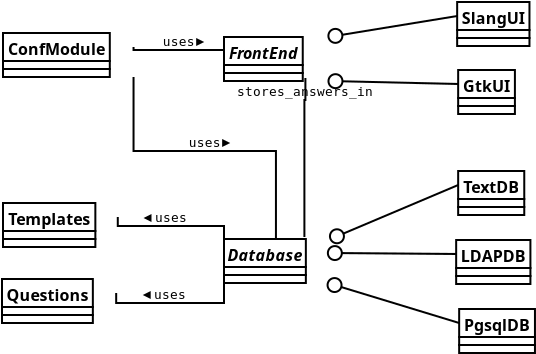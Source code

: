 <?xml version="1.0"?>
<diagram xmlns:dia="http://www.lysator.liu.se/~alla/dia/">
  <diagramdata>
    <attribute name="background">
      <color val="#ffffff"/>
    </attribute>
    <attribute name="paper">
      <composite type="paper">
        <attribute name="name">
          <string>#A4#</string>
        </attribute>
        <attribute name="tmargin">
          <real val="2.82"/>
        </attribute>
        <attribute name="bmargin">
          <real val="2.82"/>
        </attribute>
        <attribute name="lmargin">
          <real val="2.82"/>
        </attribute>
        <attribute name="rmargin">
          <real val="2.82"/>
        </attribute>
        <attribute name="is_portrait">
          <boolean val="true"/>
        </attribute>
        <attribute name="scaling">
          <real val="1"/>
        </attribute>
        <attribute name="fitto">
          <boolean val="false"/>
        </attribute>
      </composite>
    </attribute>
    <attribute name="grid">
      <composite type="grid">
        <attribute name="width_x">
          <real val="1"/>
        </attribute>
        <attribute name="width_y">
          <real val="1"/>
        </attribute>
        <attribute name="visible_x">
          <int val="1"/>
        </attribute>
        <attribute name="visible_y">
          <int val="1"/>
        </attribute>
      </composite>
    </attribute>
    <attribute name="guides">
      <composite type="guides">
        <attribute name="hguides"/>
        <attribute name="vguides"/>
      </composite>
    </attribute>
  </diagramdata>
  <layer name="Background" visible="true">
    <object type="UML - Class" version="0" id="O0">
      <attribute name="obj_pos">
        <point val="-5.95,2.4"/>
      </attribute>
      <attribute name="obj_bb">
        <rectangle val="-6,2.35;0.718,4.65"/>
      </attribute>
      <attribute name="elem_corner">
        <point val="-5.95,2.4"/>
      </attribute>
      <attribute name="elem_width">
        <real val="6.618"/>
      </attribute>
      <attribute name="elem_height">
        <real val="2.2"/>
      </attribute>
      <attribute name="name">
        <string>#ConfModule#</string>
      </attribute>
      <attribute name="stereotype">
        <string/>
      </attribute>
      <attribute name="abstract">
        <boolean val="false"/>
      </attribute>
      <attribute name="suppress_attributes">
        <boolean val="false"/>
      </attribute>
      <attribute name="suppress_operations">
        <boolean val="false"/>
      </attribute>
      <attribute name="visible_attributes">
        <boolean val="true"/>
      </attribute>
      <attribute name="visible_operations">
        <boolean val="true"/>
      </attribute>
      <attribute name="attributes"/>
      <attribute name="operations"/>
      <attribute name="template">
        <boolean val="false"/>
      </attribute>
      <attribute name="templates"/>
    </object>
    <object type="UML - Class" version="0" id="O1">
      <attribute name="obj_pos">
        <point val="5.1,2.6"/>
      </attribute>
      <attribute name="obj_bb">
        <rectangle val="5.05,2.55;10.354,4.85"/>
      </attribute>
      <attribute name="elem_corner">
        <point val="5.1,2.6"/>
      </attribute>
      <attribute name="elem_width">
        <real val="5.204"/>
      </attribute>
      <attribute name="elem_height">
        <real val="2.2"/>
      </attribute>
      <attribute name="name">
        <string>#FrontEnd#</string>
      </attribute>
      <attribute name="stereotype">
        <string/>
      </attribute>
      <attribute name="abstract">
        <boolean val="true"/>
      </attribute>
      <attribute name="suppress_attributes">
        <boolean val="false"/>
      </attribute>
      <attribute name="suppress_operations">
        <boolean val="false"/>
      </attribute>
      <attribute name="visible_attributes">
        <boolean val="true"/>
      </attribute>
      <attribute name="visible_operations">
        <boolean val="true"/>
      </attribute>
      <attribute name="attributes"/>
      <attribute name="operations"/>
      <attribute name="template">
        <boolean val="false"/>
      </attribute>
      <attribute name="templates"/>
    </object>
    <object type="UML - Class" version="0" id="O2">
      <attribute name="obj_pos">
        <point val="5.1,12.7"/>
      </attribute>
      <attribute name="obj_bb">
        <rectangle val="5.05,12.65;10.475,14.95"/>
      </attribute>
      <attribute name="elem_corner">
        <point val="5.1,12.7"/>
      </attribute>
      <attribute name="elem_width">
        <real val="5.325"/>
      </attribute>
      <attribute name="elem_height">
        <real val="2.2"/>
      </attribute>
      <attribute name="name">
        <string>#Database#</string>
      </attribute>
      <attribute name="stereotype">
        <string/>
      </attribute>
      <attribute name="abstract">
        <boolean val="true"/>
      </attribute>
      <attribute name="suppress_attributes">
        <boolean val="false"/>
      </attribute>
      <attribute name="suppress_operations">
        <boolean val="false"/>
      </attribute>
      <attribute name="visible_attributes">
        <boolean val="true"/>
      </attribute>
      <attribute name="visible_operations">
        <boolean val="true"/>
      </attribute>
      <attribute name="attributes"/>
      <attribute name="operations"/>
      <attribute name="template">
        <boolean val="false"/>
      </attribute>
      <attribute name="templates"/>
    </object>
    <object type="UML - Class" version="0" id="O3">
      <attribute name="obj_pos">
        <point val="-5.95,10.9"/>
      </attribute>
      <attribute name="obj_bb">
        <rectangle val="-6,10.85;-0.171,13.15"/>
      </attribute>
      <attribute name="elem_corner">
        <point val="-5.95,10.9"/>
      </attribute>
      <attribute name="elem_width">
        <real val="5.729"/>
      </attribute>
      <attribute name="elem_height">
        <real val="2.2"/>
      </attribute>
      <attribute name="name">
        <string>#Templates#</string>
      </attribute>
      <attribute name="stereotype">
        <string/>
      </attribute>
      <attribute name="abstract">
        <boolean val="false"/>
      </attribute>
      <attribute name="suppress_attributes">
        <boolean val="false"/>
      </attribute>
      <attribute name="suppress_operations">
        <boolean val="false"/>
      </attribute>
      <attribute name="visible_attributes">
        <boolean val="true"/>
      </attribute>
      <attribute name="visible_operations">
        <boolean val="true"/>
      </attribute>
      <attribute name="attributes"/>
      <attribute name="operations"/>
      <attribute name="template">
        <boolean val="false"/>
      </attribute>
      <attribute name="templates"/>
    </object>
    <object type="UML - Class" version="0" id="O4">
      <attribute name="obj_pos">
        <point val="-6,14.7"/>
      </attribute>
      <attribute name="obj_bb">
        <rectangle val="-6.05,14.65;-0.342,16.95"/>
      </attribute>
      <attribute name="elem_corner">
        <point val="-6,14.7"/>
      </attribute>
      <attribute name="elem_width">
        <real val="5.608"/>
      </attribute>
      <attribute name="elem_height">
        <real val="2.2"/>
      </attribute>
      <attribute name="name">
        <string>#Questions#</string>
      </attribute>
      <attribute name="stereotype">
        <string/>
      </attribute>
      <attribute name="abstract">
        <boolean val="false"/>
      </attribute>
      <attribute name="suppress_attributes">
        <boolean val="false"/>
      </attribute>
      <attribute name="suppress_operations">
        <boolean val="false"/>
      </attribute>
      <attribute name="visible_attributes">
        <boolean val="true"/>
      </attribute>
      <attribute name="visible_operations">
        <boolean val="true"/>
      </attribute>
      <attribute name="attributes"/>
      <attribute name="operations"/>
      <attribute name="template">
        <boolean val="false"/>
      </attribute>
      <attribute name="templates"/>
    </object>
    <object type="UML - Association" version="0" id="O5">
      <attribute name="obj_pos">
        <point val="5.1,13.4"/>
      </attribute>
      <attribute name="obj_bb">
        <rectangle val="-1.741,11.95;6.55,17.35"/>
      </attribute>
      <attribute name="orth_points">
        <point val="5.1,13.4"/>
        <point val="5.1,15.9"/>
        <point val="-0.291,15.9"/>
        <point val="-0.291,15.4"/>
      </attribute>
      <attribute name="orth_orient">
        <enum val="1"/>
        <enum val="0"/>
        <enum val="1"/>
      </attribute>
      <attribute name="name">
        <string>#uses#</string>
      </attribute>
      <attribute name="direction">
        <enum val="2"/>
      </attribute>
      <attribute name="ends">
        <composite>
          <attribute name="role">
            <string/>
          </attribute>
          <attribute name="multiplicity">
            <string/>
          </attribute>
          <attribute name="arrow">
            <boolean val="false"/>
          </attribute>
          <attribute name="aggregate">
            <enum val="0"/>
          </attribute>
        </composite>
        <composite>
          <attribute name="role">
            <string/>
          </attribute>
          <attribute name="multiplicity">
            <string/>
          </attribute>
          <attribute name="arrow">
            <boolean val="false"/>
          </attribute>
          <attribute name="aggregate">
            <enum val="0"/>
          </attribute>
        </composite>
      </attribute>
      <connections>
        <connection handle="0" to="O2" connection="3"/>
        <connection handle="1" to="O4" connection="4"/>
      </connections>
    </object>
    <object type="UML - Association" version="0" id="O6">
      <attribute name="obj_pos">
        <point val="5.1,13.4"/>
      </attribute>
      <attribute name="obj_bb">
        <rectangle val="-1.661,10.15;6.55,15"/>
      </attribute>
      <attribute name="orth_points">
        <point val="5.1,13.4"/>
        <point val="5.1,12.05"/>
        <point val="-0.211,12.05"/>
        <point val="-0.211,11.6"/>
      </attribute>
      <attribute name="orth_orient">
        <enum val="1"/>
        <enum val="0"/>
        <enum val="1"/>
      </attribute>
      <attribute name="name">
        <string>#uses#</string>
      </attribute>
      <attribute name="direction">
        <enum val="2"/>
      </attribute>
      <attribute name="ends">
        <composite>
          <attribute name="role">
            <string/>
          </attribute>
          <attribute name="multiplicity">
            <string/>
          </attribute>
          <attribute name="arrow">
            <boolean val="false"/>
          </attribute>
          <attribute name="aggregate">
            <enum val="0"/>
          </attribute>
        </composite>
        <composite>
          <attribute name="role">
            <string/>
          </attribute>
          <attribute name="multiplicity">
            <string/>
          </attribute>
          <attribute name="arrow">
            <boolean val="false"/>
          </attribute>
          <attribute name="aggregate">
            <enum val="0"/>
          </attribute>
        </composite>
      </attribute>
      <connections>
        <connection handle="0" to="O2" connection="3"/>
        <connection handle="1" to="O3" connection="4"/>
      </connections>
    </object>
    <object type="UML - Class" version="0" id="O7">
      <attribute name="obj_pos">
        <point val="16.808,9.3"/>
      </attribute>
      <attribute name="obj_bb">
        <rectangle val="16.758,9.25;21.213,11.55"/>
      </attribute>
      <attribute name="elem_corner">
        <point val="16.808,9.3"/>
      </attribute>
      <attribute name="elem_width">
        <real val="4.355"/>
      </attribute>
      <attribute name="elem_height">
        <real val="2.2"/>
      </attribute>
      <attribute name="name">
        <string>#TextDB#</string>
      </attribute>
      <attribute name="stereotype">
        <string/>
      </attribute>
      <attribute name="abstract">
        <boolean val="false"/>
      </attribute>
      <attribute name="suppress_attributes">
        <boolean val="false"/>
      </attribute>
      <attribute name="suppress_operations">
        <boolean val="false"/>
      </attribute>
      <attribute name="visible_attributes">
        <boolean val="true"/>
      </attribute>
      <attribute name="visible_operations">
        <boolean val="true"/>
      </attribute>
      <attribute name="attributes"/>
      <attribute name="operations"/>
      <attribute name="template">
        <boolean val="false"/>
      </attribute>
      <attribute name="templates"/>
    </object>
    <object type="UML - Class" version="0" id="O8">
      <attribute name="obj_pos">
        <point val="16.708,12.75"/>
      </attribute>
      <attribute name="obj_bb">
        <rectangle val="16.658,12.7;21.84,15"/>
      </attribute>
      <attribute name="elem_corner">
        <point val="16.708,12.75"/>
      </attribute>
      <attribute name="elem_width">
        <real val="5.082"/>
      </attribute>
      <attribute name="elem_height">
        <real val="2.2"/>
      </attribute>
      <attribute name="name">
        <string>#LDAPDB#</string>
      </attribute>
      <attribute name="stereotype">
        <string/>
      </attribute>
      <attribute name="abstract">
        <boolean val="false"/>
      </attribute>
      <attribute name="suppress_attributes">
        <boolean val="false"/>
      </attribute>
      <attribute name="suppress_operations">
        <boolean val="false"/>
      </attribute>
      <attribute name="visible_attributes">
        <boolean val="true"/>
      </attribute>
      <attribute name="visible_operations">
        <boolean val="true"/>
      </attribute>
      <attribute name="attributes"/>
      <attribute name="operations"/>
      <attribute name="template">
        <boolean val="false"/>
      </attribute>
      <attribute name="templates"/>
    </object>
    <object type="UML - Class" version="0" id="O9">
      <attribute name="obj_pos">
        <point val="16.858,16.2"/>
      </attribute>
      <attribute name="obj_bb">
        <rectangle val="16.808,16.15;21.909,18.45"/>
      </attribute>
      <attribute name="elem_corner">
        <point val="16.858,16.2"/>
      </attribute>
      <attribute name="elem_width">
        <real val="5.002"/>
      </attribute>
      <attribute name="elem_height">
        <real val="2.2"/>
      </attribute>
      <attribute name="name">
        <string>#PgsqlDB#</string>
      </attribute>
      <attribute name="stereotype">
        <string/>
      </attribute>
      <attribute name="abstract">
        <boolean val="false"/>
      </attribute>
      <attribute name="suppress_attributes">
        <boolean val="false"/>
      </attribute>
      <attribute name="suppress_operations">
        <boolean val="false"/>
      </attribute>
      <attribute name="visible_attributes">
        <boolean val="true"/>
      </attribute>
      <attribute name="visible_operations">
        <boolean val="true"/>
      </attribute>
      <attribute name="attributes"/>
      <attribute name="operations"/>
      <attribute name="template">
        <boolean val="false"/>
      </attribute>
      <attribute name="templates"/>
    </object>
    <object type="UML - Implements" version="0" id="O10">
      <attribute name="obj_pos">
        <point val="16.858,16.9"/>
      </attribute>
      <attribute name="obj_bb">
        <rectangle val="9.944,14.217;16.908,16.95"/>
      </attribute>
      <attribute name="conn_endpoints">
        <point val="16.858,16.9"/>
        <point val="10.293,14.9"/>
      </attribute>
      <attribute name="diameter">
        <real val="0.7"/>
      </attribute>
      <attribute name="text">
        <string>##</string>
      </attribute>
      <attribute name="text_pos">
        <point val="9.993,14.9"/>
      </attribute>
      <connections>
        <connection handle="0" to="O9" connection="3"/>
        <connection handle="1" to="O2" connection="7"/>
      </connections>
    </object>
    <object type="UML - Implements" version="0" id="O11">
      <attribute name="obj_pos">
        <point val="16.708,13.45"/>
      </attribute>
      <attribute name="obj_bb">
        <rectangle val="9.944,12.717;16.758,13.803"/>
      </attribute>
      <attribute name="conn_endpoints">
        <point val="16.708,13.45"/>
        <point val="10.293,13.4"/>
      </attribute>
      <attribute name="diameter">
        <real val="0.7"/>
      </attribute>
      <attribute name="text">
        <string>##</string>
      </attribute>
      <attribute name="text_pos">
        <point val="9.993,13.4"/>
      </attribute>
      <connections>
        <connection handle="0" to="O8" connection="3"/>
        <connection handle="1" to="O2" connection="4"/>
      </connections>
    </object>
    <object type="UML - Implements" version="0" id="O12">
      <attribute name="obj_pos">
        <point val="16.808,10"/>
      </attribute>
      <attribute name="obj_bb">
        <rectangle val="10.075,9.95;16.858,12.964"/>
      </attribute>
      <attribute name="conn_endpoints">
        <point val="16.808,10"/>
        <point val="10.425,12.7"/>
      </attribute>
      <attribute name="diameter">
        <real val="0.7"/>
      </attribute>
      <attribute name="text">
        <string>##</string>
      </attribute>
      <attribute name="text_pos">
        <point val="10.125,12.7"/>
      </attribute>
      <connections>
        <connection handle="0" to="O7" connection="3"/>
        <connection handle="1" to="O2" connection="2"/>
      </connections>
    </object>
    <object type="UML - Class" version="0" id="O13">
      <attribute name="obj_pos">
        <point val="16.758,0.85"/>
      </attribute>
      <attribute name="obj_bb">
        <rectangle val="16.708,0.8;21.405,3.1"/>
      </attribute>
      <attribute name="elem_corner">
        <point val="16.758,0.85"/>
      </attribute>
      <attribute name="elem_width">
        <real val="4.598"/>
      </attribute>
      <attribute name="elem_height">
        <real val="2.2"/>
      </attribute>
      <attribute name="name">
        <string>#SlangUI#</string>
      </attribute>
      <attribute name="stereotype">
        <string/>
      </attribute>
      <attribute name="abstract">
        <boolean val="false"/>
      </attribute>
      <attribute name="suppress_attributes">
        <boolean val="false"/>
      </attribute>
      <attribute name="suppress_operations">
        <boolean val="false"/>
      </attribute>
      <attribute name="visible_attributes">
        <boolean val="true"/>
      </attribute>
      <attribute name="visible_operations">
        <boolean val="true"/>
      </attribute>
      <attribute name="attributes"/>
      <attribute name="operations"/>
      <attribute name="template">
        <boolean val="false"/>
      </attribute>
      <attribute name="templates"/>
    </object>
    <object type="UML - Class" version="0" id="O14">
      <attribute name="obj_pos">
        <point val="16.808,4.25"/>
      </attribute>
      <attribute name="obj_bb">
        <rectangle val="16.758,4.2;20.405,6.5"/>
      </attribute>
      <attribute name="elem_corner">
        <point val="16.808,4.25"/>
      </attribute>
      <attribute name="elem_width">
        <real val="3.547"/>
      </attribute>
      <attribute name="elem_height">
        <real val="2.2"/>
      </attribute>
      <attribute name="name">
        <string>#GtkUI#</string>
      </attribute>
      <attribute name="stereotype">
        <string/>
      </attribute>
      <attribute name="abstract">
        <boolean val="false"/>
      </attribute>
      <attribute name="suppress_attributes">
        <boolean val="false"/>
      </attribute>
      <attribute name="suppress_operations">
        <boolean val="false"/>
      </attribute>
      <attribute name="visible_attributes">
        <boolean val="true"/>
      </attribute>
      <attribute name="visible_operations">
        <boolean val="true"/>
      </attribute>
      <attribute name="attributes"/>
      <attribute name="operations"/>
      <attribute name="template">
        <boolean val="false"/>
      </attribute>
      <attribute name="templates"/>
    </object>
    <object type="UML - Implements" version="0" id="O15">
      <attribute name="obj_pos">
        <point val="16.808,4.95"/>
      </attribute>
      <attribute name="obj_bb">
        <rectangle val="9.974,4.117;16.858,5.208"/>
      </attribute>
      <attribute name="conn_endpoints">
        <point val="16.808,4.95"/>
        <point val="10.324,4.8"/>
      </attribute>
      <attribute name="diameter">
        <real val="0.7"/>
      </attribute>
      <attribute name="text">
        <string>##</string>
      </attribute>
      <attribute name="text_pos">
        <point val="10.024,4.8"/>
      </attribute>
      <connections>
        <connection handle="0" to="O14" connection="3"/>
        <connection handle="1" to="O1" connection="7"/>
      </connections>
    </object>
    <object type="UML - Implements" version="0" id="O16">
      <attribute name="obj_pos">
        <point val="16.758,1.55"/>
      </attribute>
      <attribute name="obj_bb">
        <rectangle val="9.974,1.5;16.808,2.944"/>
      </attribute>
      <attribute name="conn_endpoints">
        <point val="16.758,1.55"/>
        <point val="10.324,2.6"/>
      </attribute>
      <attribute name="diameter">
        <real val="0.7"/>
      </attribute>
      <attribute name="text">
        <string>##</string>
      </attribute>
      <attribute name="text_pos">
        <point val="10.024,2.6"/>
      </attribute>
      <connections>
        <connection handle="0" to="O13" connection="3"/>
        <connection handle="1" to="O1" connection="2"/>
      </connections>
    </object>
    <object type="UML - Association" version="0" id="O17">
      <attribute name="obj_pos">
        <point val="0.577,3.1"/>
      </attribute>
      <attribute name="obj_bb">
        <rectangle val="-0.873,1.65;6.55,4.9"/>
      </attribute>
      <attribute name="orth_points">
        <point val="0.577,3.1"/>
        <point val="0.577,3.25"/>
        <point val="5.1,3.25"/>
        <point val="5.1,3.3"/>
      </attribute>
      <attribute name="orth_orient">
        <enum val="1"/>
        <enum val="0"/>
        <enum val="1"/>
      </attribute>
      <attribute name="name">
        <string>#uses#</string>
      </attribute>
      <attribute name="direction">
        <enum val="1"/>
      </attribute>
      <attribute name="ends">
        <composite>
          <attribute name="role">
            <string/>
          </attribute>
          <attribute name="multiplicity">
            <string/>
          </attribute>
          <attribute name="arrow">
            <boolean val="false"/>
          </attribute>
          <attribute name="aggregate">
            <enum val="0"/>
          </attribute>
        </composite>
        <composite>
          <attribute name="role">
            <string/>
          </attribute>
          <attribute name="multiplicity">
            <string/>
          </attribute>
          <attribute name="arrow">
            <boolean val="false"/>
          </attribute>
          <attribute name="aggregate">
            <enum val="0"/>
          </attribute>
        </composite>
      </attribute>
      <connections>
        <connection handle="0" to="O0" connection="4"/>
        <connection handle="1" to="O1" connection="3"/>
      </connections>
    </object>
    <object type="UML - Association" version="0" id="O18">
      <attribute name="obj_pos">
        <point val="0.577,4.6"/>
      </attribute>
      <attribute name="obj_bb">
        <rectangle val="-0.873,3.15;9.147,14.3"/>
      </attribute>
      <attribute name="orth_points">
        <point val="0.577,4.6"/>
        <point val="0.577,8.3"/>
        <point val="7.697,8.3"/>
        <point val="7.697,12.7"/>
      </attribute>
      <attribute name="orth_orient">
        <enum val="1"/>
        <enum val="0"/>
        <enum val="1"/>
      </attribute>
      <attribute name="name">
        <string>#uses#</string>
      </attribute>
      <attribute name="direction">
        <enum val="1"/>
      </attribute>
      <attribute name="ends">
        <composite>
          <attribute name="role">
            <string/>
          </attribute>
          <attribute name="multiplicity">
            <string/>
          </attribute>
          <attribute name="arrow">
            <boolean val="false"/>
          </attribute>
          <attribute name="aggregate">
            <enum val="0"/>
          </attribute>
        </composite>
        <composite>
          <attribute name="role">
            <string/>
          </attribute>
          <attribute name="multiplicity">
            <string/>
          </attribute>
          <attribute name="arrow">
            <boolean val="false"/>
          </attribute>
          <attribute name="aggregate">
            <enum val="0"/>
          </attribute>
        </composite>
      </attribute>
      <connections>
        <connection handle="0" to="O0" connection="7"/>
        <connection handle="1" to="O2" connection="1"/>
      </connections>
    </object>
    <object type="UML - Association" version="0" id="O19">
      <attribute name="obj_pos">
        <point val="9.17,4.65"/>
      </attribute>
      <attribute name="obj_bb">
        <rectangle val="4.924,3.2;13.366,14.2"/>
      </attribute>
      <attribute name="orth_points">
        <point val="9.17,4.65"/>
        <point val="9.17,5.75"/>
        <point val="9.12,5.75"/>
        <point val="9.12,12.6"/>
      </attribute>
      <attribute name="orth_orient">
        <enum val="1"/>
        <enum val="0"/>
        <enum val="1"/>
      </attribute>
      <attribute name="name">
        <string>#stores_answers_in#</string>
      </attribute>
      <attribute name="direction">
        <enum val="0"/>
      </attribute>
      <attribute name="ends">
        <composite>
          <attribute name="role">
            <string/>
          </attribute>
          <attribute name="multiplicity">
            <string/>
          </attribute>
          <attribute name="arrow">
            <boolean val="false"/>
          </attribute>
          <attribute name="aggregate">
            <enum val="0"/>
          </attribute>
        </composite>
        <composite>
          <attribute name="role">
            <string/>
          </attribute>
          <attribute name="multiplicity">
            <string/>
          </attribute>
          <attribute name="arrow">
            <boolean val="false"/>
          </attribute>
          <attribute name="aggregate">
            <enum val="0"/>
          </attribute>
        </composite>
      </attribute>
    </object>
  </layer>
</diagram>
